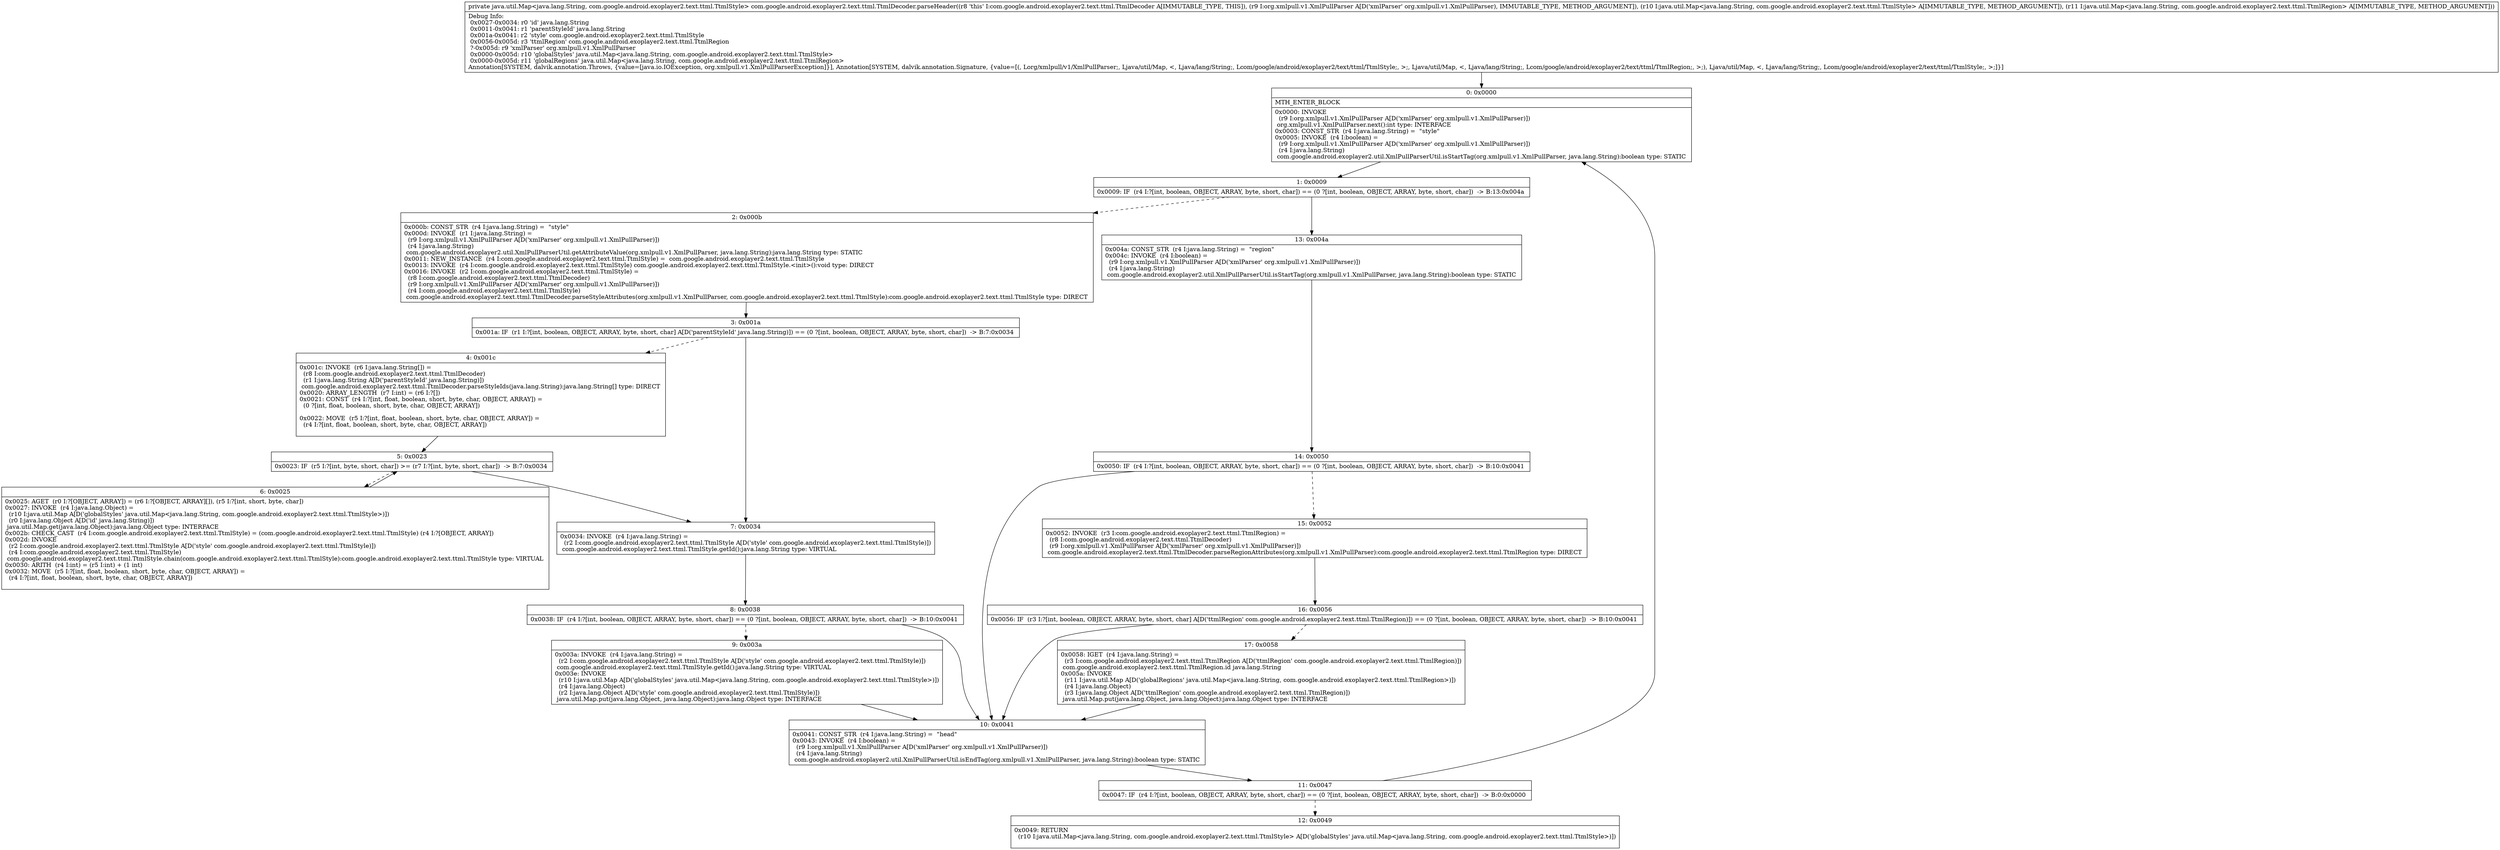 digraph "CFG forcom.google.android.exoplayer2.text.ttml.TtmlDecoder.parseHeader(Lorg\/xmlpull\/v1\/XmlPullParser;Ljava\/util\/Map;Ljava\/util\/Map;)Ljava\/util\/Map;" {
Node_0 [shape=record,label="{0\:\ 0x0000|MTH_ENTER_BLOCK\l|0x0000: INVOKE  \l  (r9 I:org.xmlpull.v1.XmlPullParser A[D('xmlParser' org.xmlpull.v1.XmlPullParser)])\l org.xmlpull.v1.XmlPullParser.next():int type: INTERFACE \l0x0003: CONST_STR  (r4 I:java.lang.String) =  \"style\" \l0x0005: INVOKE  (r4 I:boolean) = \l  (r9 I:org.xmlpull.v1.XmlPullParser A[D('xmlParser' org.xmlpull.v1.XmlPullParser)])\l  (r4 I:java.lang.String)\l com.google.android.exoplayer2.util.XmlPullParserUtil.isStartTag(org.xmlpull.v1.XmlPullParser, java.lang.String):boolean type: STATIC \l}"];
Node_1 [shape=record,label="{1\:\ 0x0009|0x0009: IF  (r4 I:?[int, boolean, OBJECT, ARRAY, byte, short, char]) == (0 ?[int, boolean, OBJECT, ARRAY, byte, short, char])  \-\> B:13:0x004a \l}"];
Node_2 [shape=record,label="{2\:\ 0x000b|0x000b: CONST_STR  (r4 I:java.lang.String) =  \"style\" \l0x000d: INVOKE  (r1 I:java.lang.String) = \l  (r9 I:org.xmlpull.v1.XmlPullParser A[D('xmlParser' org.xmlpull.v1.XmlPullParser)])\l  (r4 I:java.lang.String)\l com.google.android.exoplayer2.util.XmlPullParserUtil.getAttributeValue(org.xmlpull.v1.XmlPullParser, java.lang.String):java.lang.String type: STATIC \l0x0011: NEW_INSTANCE  (r4 I:com.google.android.exoplayer2.text.ttml.TtmlStyle) =  com.google.android.exoplayer2.text.ttml.TtmlStyle \l0x0013: INVOKE  (r4 I:com.google.android.exoplayer2.text.ttml.TtmlStyle) com.google.android.exoplayer2.text.ttml.TtmlStyle.\<init\>():void type: DIRECT \l0x0016: INVOKE  (r2 I:com.google.android.exoplayer2.text.ttml.TtmlStyle) = \l  (r8 I:com.google.android.exoplayer2.text.ttml.TtmlDecoder)\l  (r9 I:org.xmlpull.v1.XmlPullParser A[D('xmlParser' org.xmlpull.v1.XmlPullParser)])\l  (r4 I:com.google.android.exoplayer2.text.ttml.TtmlStyle)\l com.google.android.exoplayer2.text.ttml.TtmlDecoder.parseStyleAttributes(org.xmlpull.v1.XmlPullParser, com.google.android.exoplayer2.text.ttml.TtmlStyle):com.google.android.exoplayer2.text.ttml.TtmlStyle type: DIRECT \l}"];
Node_3 [shape=record,label="{3\:\ 0x001a|0x001a: IF  (r1 I:?[int, boolean, OBJECT, ARRAY, byte, short, char] A[D('parentStyleId' java.lang.String)]) == (0 ?[int, boolean, OBJECT, ARRAY, byte, short, char])  \-\> B:7:0x0034 \l}"];
Node_4 [shape=record,label="{4\:\ 0x001c|0x001c: INVOKE  (r6 I:java.lang.String[]) = \l  (r8 I:com.google.android.exoplayer2.text.ttml.TtmlDecoder)\l  (r1 I:java.lang.String A[D('parentStyleId' java.lang.String)])\l com.google.android.exoplayer2.text.ttml.TtmlDecoder.parseStyleIds(java.lang.String):java.lang.String[] type: DIRECT \l0x0020: ARRAY_LENGTH  (r7 I:int) = (r6 I:?[]) \l0x0021: CONST  (r4 I:?[int, float, boolean, short, byte, char, OBJECT, ARRAY]) = \l  (0 ?[int, float, boolean, short, byte, char, OBJECT, ARRAY])\l \l0x0022: MOVE  (r5 I:?[int, float, boolean, short, byte, char, OBJECT, ARRAY]) = \l  (r4 I:?[int, float, boolean, short, byte, char, OBJECT, ARRAY])\l \l}"];
Node_5 [shape=record,label="{5\:\ 0x0023|0x0023: IF  (r5 I:?[int, byte, short, char]) \>= (r7 I:?[int, byte, short, char])  \-\> B:7:0x0034 \l}"];
Node_6 [shape=record,label="{6\:\ 0x0025|0x0025: AGET  (r0 I:?[OBJECT, ARRAY]) = (r6 I:?[OBJECT, ARRAY][]), (r5 I:?[int, short, byte, char]) \l0x0027: INVOKE  (r4 I:java.lang.Object) = \l  (r10 I:java.util.Map A[D('globalStyles' java.util.Map\<java.lang.String, com.google.android.exoplayer2.text.ttml.TtmlStyle\>)])\l  (r0 I:java.lang.Object A[D('id' java.lang.String)])\l java.util.Map.get(java.lang.Object):java.lang.Object type: INTERFACE \l0x002b: CHECK_CAST  (r4 I:com.google.android.exoplayer2.text.ttml.TtmlStyle) = (com.google.android.exoplayer2.text.ttml.TtmlStyle) (r4 I:?[OBJECT, ARRAY]) \l0x002d: INVOKE  \l  (r2 I:com.google.android.exoplayer2.text.ttml.TtmlStyle A[D('style' com.google.android.exoplayer2.text.ttml.TtmlStyle)])\l  (r4 I:com.google.android.exoplayer2.text.ttml.TtmlStyle)\l com.google.android.exoplayer2.text.ttml.TtmlStyle.chain(com.google.android.exoplayer2.text.ttml.TtmlStyle):com.google.android.exoplayer2.text.ttml.TtmlStyle type: VIRTUAL \l0x0030: ARITH  (r4 I:int) = (r5 I:int) + (1 int) \l0x0032: MOVE  (r5 I:?[int, float, boolean, short, byte, char, OBJECT, ARRAY]) = \l  (r4 I:?[int, float, boolean, short, byte, char, OBJECT, ARRAY])\l \l}"];
Node_7 [shape=record,label="{7\:\ 0x0034|0x0034: INVOKE  (r4 I:java.lang.String) = \l  (r2 I:com.google.android.exoplayer2.text.ttml.TtmlStyle A[D('style' com.google.android.exoplayer2.text.ttml.TtmlStyle)])\l com.google.android.exoplayer2.text.ttml.TtmlStyle.getId():java.lang.String type: VIRTUAL \l}"];
Node_8 [shape=record,label="{8\:\ 0x0038|0x0038: IF  (r4 I:?[int, boolean, OBJECT, ARRAY, byte, short, char]) == (0 ?[int, boolean, OBJECT, ARRAY, byte, short, char])  \-\> B:10:0x0041 \l}"];
Node_9 [shape=record,label="{9\:\ 0x003a|0x003a: INVOKE  (r4 I:java.lang.String) = \l  (r2 I:com.google.android.exoplayer2.text.ttml.TtmlStyle A[D('style' com.google.android.exoplayer2.text.ttml.TtmlStyle)])\l com.google.android.exoplayer2.text.ttml.TtmlStyle.getId():java.lang.String type: VIRTUAL \l0x003e: INVOKE  \l  (r10 I:java.util.Map A[D('globalStyles' java.util.Map\<java.lang.String, com.google.android.exoplayer2.text.ttml.TtmlStyle\>)])\l  (r4 I:java.lang.Object)\l  (r2 I:java.lang.Object A[D('style' com.google.android.exoplayer2.text.ttml.TtmlStyle)])\l java.util.Map.put(java.lang.Object, java.lang.Object):java.lang.Object type: INTERFACE \l}"];
Node_10 [shape=record,label="{10\:\ 0x0041|0x0041: CONST_STR  (r4 I:java.lang.String) =  \"head\" \l0x0043: INVOKE  (r4 I:boolean) = \l  (r9 I:org.xmlpull.v1.XmlPullParser A[D('xmlParser' org.xmlpull.v1.XmlPullParser)])\l  (r4 I:java.lang.String)\l com.google.android.exoplayer2.util.XmlPullParserUtil.isEndTag(org.xmlpull.v1.XmlPullParser, java.lang.String):boolean type: STATIC \l}"];
Node_11 [shape=record,label="{11\:\ 0x0047|0x0047: IF  (r4 I:?[int, boolean, OBJECT, ARRAY, byte, short, char]) == (0 ?[int, boolean, OBJECT, ARRAY, byte, short, char])  \-\> B:0:0x0000 \l}"];
Node_12 [shape=record,label="{12\:\ 0x0049|0x0049: RETURN  \l  (r10 I:java.util.Map\<java.lang.String, com.google.android.exoplayer2.text.ttml.TtmlStyle\> A[D('globalStyles' java.util.Map\<java.lang.String, com.google.android.exoplayer2.text.ttml.TtmlStyle\>)])\l \l}"];
Node_13 [shape=record,label="{13\:\ 0x004a|0x004a: CONST_STR  (r4 I:java.lang.String) =  \"region\" \l0x004c: INVOKE  (r4 I:boolean) = \l  (r9 I:org.xmlpull.v1.XmlPullParser A[D('xmlParser' org.xmlpull.v1.XmlPullParser)])\l  (r4 I:java.lang.String)\l com.google.android.exoplayer2.util.XmlPullParserUtil.isStartTag(org.xmlpull.v1.XmlPullParser, java.lang.String):boolean type: STATIC \l}"];
Node_14 [shape=record,label="{14\:\ 0x0050|0x0050: IF  (r4 I:?[int, boolean, OBJECT, ARRAY, byte, short, char]) == (0 ?[int, boolean, OBJECT, ARRAY, byte, short, char])  \-\> B:10:0x0041 \l}"];
Node_15 [shape=record,label="{15\:\ 0x0052|0x0052: INVOKE  (r3 I:com.google.android.exoplayer2.text.ttml.TtmlRegion) = \l  (r8 I:com.google.android.exoplayer2.text.ttml.TtmlDecoder)\l  (r9 I:org.xmlpull.v1.XmlPullParser A[D('xmlParser' org.xmlpull.v1.XmlPullParser)])\l com.google.android.exoplayer2.text.ttml.TtmlDecoder.parseRegionAttributes(org.xmlpull.v1.XmlPullParser):com.google.android.exoplayer2.text.ttml.TtmlRegion type: DIRECT \l}"];
Node_16 [shape=record,label="{16\:\ 0x0056|0x0056: IF  (r3 I:?[int, boolean, OBJECT, ARRAY, byte, short, char] A[D('ttmlRegion' com.google.android.exoplayer2.text.ttml.TtmlRegion)]) == (0 ?[int, boolean, OBJECT, ARRAY, byte, short, char])  \-\> B:10:0x0041 \l}"];
Node_17 [shape=record,label="{17\:\ 0x0058|0x0058: IGET  (r4 I:java.lang.String) = \l  (r3 I:com.google.android.exoplayer2.text.ttml.TtmlRegion A[D('ttmlRegion' com.google.android.exoplayer2.text.ttml.TtmlRegion)])\l com.google.android.exoplayer2.text.ttml.TtmlRegion.id java.lang.String \l0x005a: INVOKE  \l  (r11 I:java.util.Map A[D('globalRegions' java.util.Map\<java.lang.String, com.google.android.exoplayer2.text.ttml.TtmlRegion\>)])\l  (r4 I:java.lang.Object)\l  (r3 I:java.lang.Object A[D('ttmlRegion' com.google.android.exoplayer2.text.ttml.TtmlRegion)])\l java.util.Map.put(java.lang.Object, java.lang.Object):java.lang.Object type: INTERFACE \l}"];
MethodNode[shape=record,label="{private java.util.Map\<java.lang.String, com.google.android.exoplayer2.text.ttml.TtmlStyle\> com.google.android.exoplayer2.text.ttml.TtmlDecoder.parseHeader((r8 'this' I:com.google.android.exoplayer2.text.ttml.TtmlDecoder A[IMMUTABLE_TYPE, THIS]), (r9 I:org.xmlpull.v1.XmlPullParser A[D('xmlParser' org.xmlpull.v1.XmlPullParser), IMMUTABLE_TYPE, METHOD_ARGUMENT]), (r10 I:java.util.Map\<java.lang.String, com.google.android.exoplayer2.text.ttml.TtmlStyle\> A[IMMUTABLE_TYPE, METHOD_ARGUMENT]), (r11 I:java.util.Map\<java.lang.String, com.google.android.exoplayer2.text.ttml.TtmlRegion\> A[IMMUTABLE_TYPE, METHOD_ARGUMENT]))  | Debug Info:\l  0x0027\-0x0034: r0 'id' java.lang.String\l  0x0011\-0x0041: r1 'parentStyleId' java.lang.String\l  0x001a\-0x0041: r2 'style' com.google.android.exoplayer2.text.ttml.TtmlStyle\l  0x0056\-0x005d: r3 'ttmlRegion' com.google.android.exoplayer2.text.ttml.TtmlRegion\l  ?\-0x005d: r9 'xmlParser' org.xmlpull.v1.XmlPullParser\l  0x0000\-0x005d: r10 'globalStyles' java.util.Map\<java.lang.String, com.google.android.exoplayer2.text.ttml.TtmlStyle\>\l  0x0000\-0x005d: r11 'globalRegions' java.util.Map\<java.lang.String, com.google.android.exoplayer2.text.ttml.TtmlRegion\>\lAnnotation[SYSTEM, dalvik.annotation.Throws, \{value=[java.io.IOException, org.xmlpull.v1.XmlPullParserException]\}], Annotation[SYSTEM, dalvik.annotation.Signature, \{value=[(, Lorg\/xmlpull\/v1\/XmlPullParser;, Ljava\/util\/Map, \<, Ljava\/lang\/String;, Lcom\/google\/android\/exoplayer2\/text\/ttml\/TtmlStyle;, \>;, Ljava\/util\/Map, \<, Ljava\/lang\/String;, Lcom\/google\/android\/exoplayer2\/text\/ttml\/TtmlRegion;, \>;), Ljava\/util\/Map, \<, Ljava\/lang\/String;, Lcom\/google\/android\/exoplayer2\/text\/ttml\/TtmlStyle;, \>;]\}]\l}"];
MethodNode -> Node_0;
Node_0 -> Node_1;
Node_1 -> Node_2[style=dashed];
Node_1 -> Node_13;
Node_2 -> Node_3;
Node_3 -> Node_4[style=dashed];
Node_3 -> Node_7;
Node_4 -> Node_5;
Node_5 -> Node_6[style=dashed];
Node_5 -> Node_7;
Node_6 -> Node_5;
Node_7 -> Node_8;
Node_8 -> Node_9[style=dashed];
Node_8 -> Node_10;
Node_9 -> Node_10;
Node_10 -> Node_11;
Node_11 -> Node_0;
Node_11 -> Node_12[style=dashed];
Node_13 -> Node_14;
Node_14 -> Node_10;
Node_14 -> Node_15[style=dashed];
Node_15 -> Node_16;
Node_16 -> Node_10;
Node_16 -> Node_17[style=dashed];
Node_17 -> Node_10;
}

